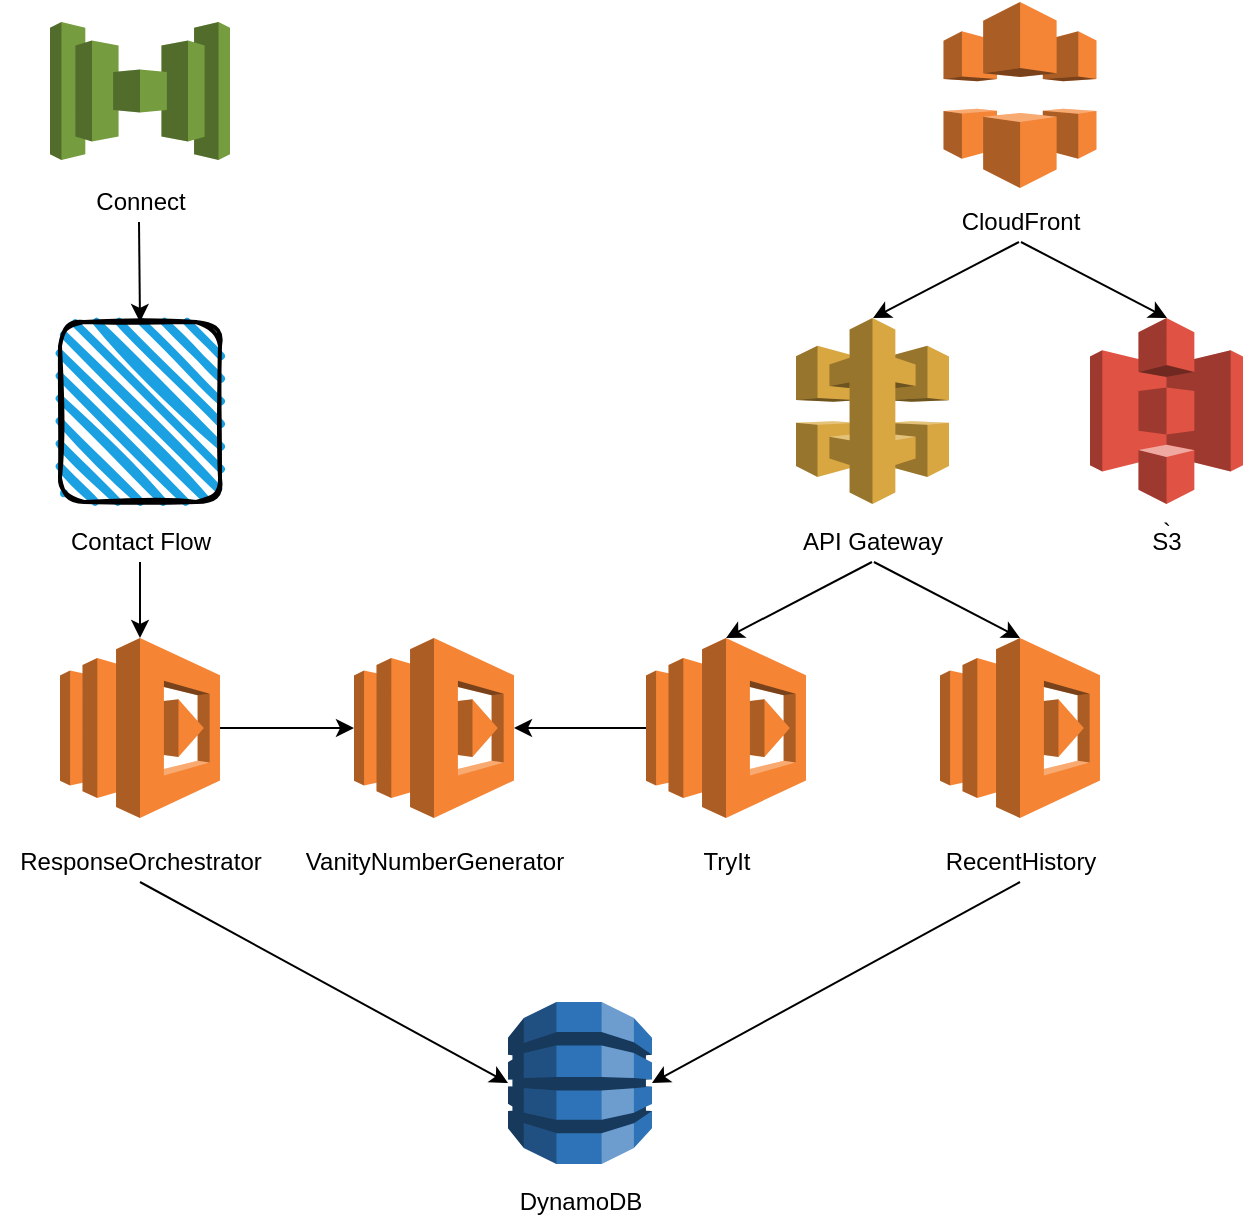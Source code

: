 <mxfile version="16.4.5" type="device"><diagram id="AAwBu5JWu-jlEKSQOOBY" name="Page-1"><mxGraphModel dx="1286" dy="762" grid="1" gridSize="10" guides="1" tooltips="1" connect="1" arrows="1" fold="1" page="1" pageScale="1" pageWidth="850" pageHeight="1100" math="0" shadow="0"><root><mxCell id="0"/><mxCell id="1" parent="0"/><mxCell id="p6ddgiTN0OU9LpAtko5M-1" value="" style="outlineConnect=0;dashed=0;verticalLabelPosition=bottom;verticalAlign=top;align=center;html=1;shape=mxgraph.aws3.lambda;fillColor=#F58534;gradientColor=none;" vertex="1" parent="1"><mxGeometry x="267" y="358" width="80" height="90" as="geometry"/></mxCell><mxCell id="p6ddgiTN0OU9LpAtko5M-2" value="" style="outlineConnect=0;dashed=0;verticalLabelPosition=bottom;verticalAlign=top;align=center;html=1;shape=mxgraph.aws3.lambda;fillColor=#F58534;gradientColor=none;" vertex="1" parent="1"><mxGeometry x="413" y="358" width="80" height="90" as="geometry"/></mxCell><mxCell id="p6ddgiTN0OU9LpAtko5M-5" value="" style="outlineConnect=0;dashed=0;verticalLabelPosition=bottom;verticalAlign=top;align=center;html=1;shape=mxgraph.aws3.cloudfront;fillColor=#F58536;gradientColor=none;" vertex="1" parent="1"><mxGeometry x="561.75" y="40" width="76.5" height="93" as="geometry"/></mxCell><mxCell id="p6ddgiTN0OU9LpAtko5M-6" value="`" style="outlineConnect=0;dashed=0;verticalLabelPosition=bottom;verticalAlign=top;align=center;html=1;shape=mxgraph.aws3.s3;fillColor=#E05243;gradientColor=none;" vertex="1" parent="1"><mxGeometry x="635" y="198" width="76.5" height="93" as="geometry"/></mxCell><mxCell id="p6ddgiTN0OU9LpAtko5M-7" value="" style="outlineConnect=0;dashed=0;verticalLabelPosition=bottom;verticalAlign=top;align=center;html=1;shape=mxgraph.aws3.dynamo_db;fillColor=#2E73B8;gradientColor=none;" vertex="1" parent="1"><mxGeometry x="344" y="540" width="72" height="81" as="geometry"/></mxCell><mxCell id="p6ddgiTN0OU9LpAtko5M-8" value="" style="outlineConnect=0;dashed=0;verticalLabelPosition=bottom;verticalAlign=top;align=center;html=1;shape=mxgraph.aws3.api_gateway;fillColor=#D9A741;gradientColor=none;" vertex="1" parent="1"><mxGeometry x="488" y="198" width="76.5" height="93" as="geometry"/></mxCell><mxCell id="p6ddgiTN0OU9LpAtko5M-9" value="" style="outlineConnect=0;dashed=0;verticalLabelPosition=bottom;verticalAlign=top;align=center;html=1;shape=mxgraph.aws3.connect;fillColor=#759C3E;gradientColor=none;" vertex="1" parent="1"><mxGeometry x="115" y="50" width="90" height="69" as="geometry"/></mxCell><mxCell id="p6ddgiTN0OU9LpAtko5M-10" value="" style="outlineConnect=0;dashed=0;verticalLabelPosition=bottom;verticalAlign=top;align=center;html=1;shape=mxgraph.aws3.lambda;fillColor=#F58534;gradientColor=none;" vertex="1" parent="1"><mxGeometry x="120" y="358" width="80" height="90" as="geometry"/></mxCell><mxCell id="p6ddgiTN0OU9LpAtko5M-11" value="Connect" style="text;html=1;resizable=0;autosize=1;align=center;verticalAlign=middle;points=[];fillColor=none;strokeColor=none;rounded=0;" vertex="1" parent="1"><mxGeometry x="130" y="130" width="60" height="20" as="geometry"/></mxCell><mxCell id="p6ddgiTN0OU9LpAtko5M-12" value="VanityNumberGenerator" style="text;html=1;resizable=0;autosize=1;align=center;verticalAlign=middle;points=[];fillColor=none;strokeColor=none;rounded=0;" vertex="1" parent="1"><mxGeometry x="237" y="460" width="140" height="20" as="geometry"/></mxCell><mxCell id="p6ddgiTN0OU9LpAtko5M-13" value="ResponseOrchestrator" style="text;html=1;resizable=0;autosize=1;align=center;verticalAlign=middle;points=[];fillColor=none;strokeColor=none;rounded=0;" vertex="1" parent="1"><mxGeometry x="90" y="460" width="140" height="20" as="geometry"/></mxCell><mxCell id="p6ddgiTN0OU9LpAtko5M-16" value="DynamoDB" style="text;html=1;resizable=0;autosize=1;align=center;verticalAlign=middle;points=[];fillColor=none;strokeColor=none;rounded=0;" vertex="1" parent="1"><mxGeometry x="340" y="630" width="80" height="20" as="geometry"/></mxCell><mxCell id="p6ddgiTN0OU9LpAtko5M-17" value="CloudFront" style="text;html=1;resizable=0;autosize=1;align=center;verticalAlign=middle;points=[];fillColor=none;strokeColor=none;rounded=0;" vertex="1" parent="1"><mxGeometry x="565" y="140" width="70" height="20" as="geometry"/></mxCell><mxCell id="p6ddgiTN0OU9LpAtko5M-18" value="S3" style="text;html=1;resizable=0;autosize=1;align=center;verticalAlign=middle;points=[];fillColor=none;strokeColor=none;rounded=0;" vertex="1" parent="1"><mxGeometry x="658.25" y="300" width="30" height="20" as="geometry"/></mxCell><mxCell id="p6ddgiTN0OU9LpAtko5M-19" value="API Gateway" style="text;html=1;resizable=0;autosize=1;align=center;verticalAlign=middle;points=[];fillColor=none;strokeColor=none;rounded=0;" vertex="1" parent="1"><mxGeometry x="481.25" y="300" width="90" height="20" as="geometry"/></mxCell><mxCell id="p6ddgiTN0OU9LpAtko5M-20" value="TryIt" style="text;html=1;resizable=0;autosize=1;align=center;verticalAlign=middle;points=[];fillColor=none;strokeColor=none;rounded=0;" vertex="1" parent="1"><mxGeometry x="433" y="460" width="40" height="20" as="geometry"/></mxCell><mxCell id="p6ddgiTN0OU9LpAtko5M-21" value="RecentHistory" style="text;html=1;resizable=0;autosize=1;align=center;verticalAlign=middle;points=[];fillColor=none;strokeColor=none;rounded=0;" vertex="1" parent="1"><mxGeometry x="555" y="460" width="90" height="20" as="geometry"/></mxCell><mxCell id="p6ddgiTN0OU9LpAtko5M-26" value="" style="outlineConnect=0;dashed=0;verticalLabelPosition=bottom;verticalAlign=top;align=center;html=1;shape=mxgraph.aws3.lambda;fillColor=#F58534;gradientColor=none;" vertex="1" parent="1"><mxGeometry x="560" y="358" width="80" height="90" as="geometry"/></mxCell><mxCell id="p6ddgiTN0OU9LpAtko5M-27" value="" style="endArrow=classic;html=1;rounded=0;entryX=0.5;entryY=0;entryDx=0;entryDy=0;entryPerimeter=0;exitX=0.5;exitY=1;exitDx=0;exitDy=0;exitPerimeter=0;" edge="1" parent="1" source="p6ddgiTN0OU9LpAtko5M-37" target="p6ddgiTN0OU9LpAtko5M-10"><mxGeometry width="50" height="50" relative="1" as="geometry"><mxPoint x="160" y="310" as="sourcePoint"/><mxPoint x="380" y="370" as="targetPoint"/></mxGeometry></mxCell><mxCell id="p6ddgiTN0OU9LpAtko5M-28" value="" style="endArrow=classic;html=1;rounded=0;exitX=1;exitY=0.5;exitDx=0;exitDy=0;exitPerimeter=0;entryX=0;entryY=0.5;entryDx=0;entryDy=0;entryPerimeter=0;" edge="1" parent="1" source="p6ddgiTN0OU9LpAtko5M-10" target="p6ddgiTN0OU9LpAtko5M-1"><mxGeometry width="50" height="50" relative="1" as="geometry"><mxPoint x="330" y="420" as="sourcePoint"/><mxPoint x="380" y="370" as="targetPoint"/></mxGeometry></mxCell><mxCell id="p6ddgiTN0OU9LpAtko5M-29" value="" style="endArrow=classic;html=1;rounded=0;exitX=0;exitY=0.5;exitDx=0;exitDy=0;exitPerimeter=0;entryX=1;entryY=0.5;entryDx=0;entryDy=0;entryPerimeter=0;" edge="1" parent="1" source="p6ddgiTN0OU9LpAtko5M-2" target="p6ddgiTN0OU9LpAtko5M-1"><mxGeometry width="50" height="50" relative="1" as="geometry"><mxPoint x="330" y="420" as="sourcePoint"/><mxPoint x="380" y="370" as="targetPoint"/></mxGeometry></mxCell><mxCell id="p6ddgiTN0OU9LpAtko5M-30" value="" style="endArrow=classic;html=1;rounded=0;exitX=0.497;exitY=1;exitDx=0;exitDy=0;exitPerimeter=0;entryX=0.5;entryY=0;entryDx=0;entryDy=0;entryPerimeter=0;" edge="1" parent="1" source="p6ddgiTN0OU9LpAtko5M-19" target="p6ddgiTN0OU9LpAtko5M-2"><mxGeometry width="50" height="50" relative="1" as="geometry"><mxPoint x="330" y="420" as="sourcePoint"/><mxPoint x="380" y="370" as="targetPoint"/></mxGeometry></mxCell><mxCell id="p6ddgiTN0OU9LpAtko5M-31" value="" style="endArrow=classic;html=1;rounded=0;exitX=0.508;exitY=1;exitDx=0;exitDy=0;exitPerimeter=0;entryX=0.5;entryY=0;entryDx=0;entryDy=0;entryPerimeter=0;" edge="1" parent="1" source="p6ddgiTN0OU9LpAtko5M-19" target="p6ddgiTN0OU9LpAtko5M-26"><mxGeometry width="50" height="50" relative="1" as="geometry"><mxPoint x="330" y="420" as="sourcePoint"/><mxPoint x="380" y="370" as="targetPoint"/></mxGeometry></mxCell><mxCell id="p6ddgiTN0OU9LpAtko5M-32" value="" style="endArrow=classic;html=1;rounded=0;exitX=0.497;exitY=1;exitDx=0;exitDy=0;exitPerimeter=0;entryX=0.5;entryY=0;entryDx=0;entryDy=0;entryPerimeter=0;" edge="1" parent="1"><mxGeometry width="50" height="50" relative="1" as="geometry"><mxPoint x="599.48" y="160" as="sourcePoint"/><mxPoint x="526.5" y="198" as="targetPoint"/></mxGeometry></mxCell><mxCell id="p6ddgiTN0OU9LpAtko5M-33" value="" style="endArrow=classic;html=1;rounded=0;exitX=0.508;exitY=1;exitDx=0;exitDy=0;exitPerimeter=0;entryX=0.5;entryY=0;entryDx=0;entryDy=0;entryPerimeter=0;" edge="1" parent="1"><mxGeometry width="50" height="50" relative="1" as="geometry"><mxPoint x="600.47" y="160" as="sourcePoint"/><mxPoint x="673.5" y="198" as="targetPoint"/></mxGeometry></mxCell><mxCell id="p6ddgiTN0OU9LpAtko5M-34" value="" style="endArrow=classic;html=1;rounded=0;entryX=1;entryY=0.5;entryDx=0;entryDy=0;entryPerimeter=0;exitX=0.5;exitY=1;exitDx=0;exitDy=0;exitPerimeter=0;" edge="1" parent="1" source="p6ddgiTN0OU9LpAtko5M-21" target="p6ddgiTN0OU9LpAtko5M-7"><mxGeometry width="50" height="50" relative="1" as="geometry"><mxPoint x="330" y="420" as="sourcePoint"/><mxPoint x="380" y="370" as="targetPoint"/></mxGeometry></mxCell><mxCell id="p6ddgiTN0OU9LpAtko5M-35" value="" style="endArrow=classic;html=1;rounded=0;entryX=0;entryY=0.5;entryDx=0;entryDy=0;entryPerimeter=0;exitX=0.5;exitY=1;exitDx=0;exitDy=0;exitPerimeter=0;" edge="1" parent="1" source="p6ddgiTN0OU9LpAtko5M-13" target="p6ddgiTN0OU9LpAtko5M-7"><mxGeometry width="50" height="50" relative="1" as="geometry"><mxPoint x="330" y="420" as="sourcePoint"/><mxPoint x="380" y="370" as="targetPoint"/></mxGeometry></mxCell><mxCell id="p6ddgiTN0OU9LpAtko5M-36" value="" style="rounded=1;whiteSpace=wrap;html=1;strokeWidth=2;fillWeight=4;hachureGap=8;hachureAngle=45;fillColor=#1ba1e2;sketch=1;" vertex="1" parent="1"><mxGeometry x="120" y="200" width="80" height="90" as="geometry"/></mxCell><mxCell id="p6ddgiTN0OU9LpAtko5M-37" value="Contact Flow" style="text;html=1;resizable=0;autosize=1;align=center;verticalAlign=middle;points=[];fillColor=none;strokeColor=none;rounded=0;" vertex="1" parent="1"><mxGeometry x="115" y="300" width="90" height="20" as="geometry"/></mxCell><mxCell id="p6ddgiTN0OU9LpAtko5M-38" value="" style="endArrow=classic;html=1;rounded=0;entryX=0.5;entryY=0;entryDx=0;entryDy=0;exitX=0.5;exitY=1;exitDx=0;exitDy=0;exitPerimeter=0;" edge="1" parent="1" target="p6ddgiTN0OU9LpAtko5M-36"><mxGeometry width="50" height="50" relative="1" as="geometry"><mxPoint x="159.5" y="150" as="sourcePoint"/><mxPoint x="159.5" y="188" as="targetPoint"/></mxGeometry></mxCell></root></mxGraphModel></diagram></mxfile>